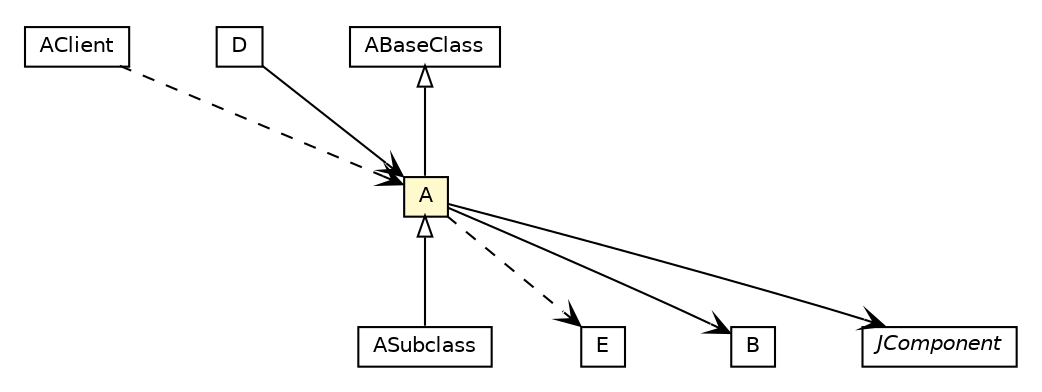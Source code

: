 #!/usr/local/bin/dot
#
# Class diagram 
# Generated by UMLGraph version R5_7_2-10-g442559 (http://www.umlgraph.org/)
#

digraph G {
graph [fontnames="svg"]
edge [fontname="Helvetica",fontsize=10,labelfontname="Helvetica",labelfontsize=10,color="black"];
node [fontname="Helvetica",fontcolor="black",fontsize=10,shape=plaintext];
nodesep=0.25;
ranksep=0.5;
// gr.spinellis.context.classes.AClient
c424 [label=<<table title="gr.spinellis.context.classes.AClient" border="0" cellborder="1" cellspacing="0" cellpadding="2" port="p"><tr><td><table border="0" cellspacing="0" cellpadding="1"><tr><td align="center" balign="center"> AClient </td></tr></table></td></tr></table>>];
// gr.spinellis.context.classes.ASubclass
c426 [label=<<table title="gr.spinellis.context.classes.ASubclass" border="0" cellborder="1" cellspacing="0" cellpadding="2" port="p"><tr><td><table border="0" cellspacing="0" cellpadding="1"><tr><td align="center" balign="center"> ASubclass </td></tr></table></td></tr></table>>];
// gr.spinellis.context.classes.E
c427 [label=<<table title="gr.spinellis.context.classes.E" border="0" cellborder="1" cellspacing="0" cellpadding="2" port="p"><tr><td><table border="0" cellspacing="0" cellpadding="1"><tr><td align="center" balign="center"> E </td></tr></table></td></tr></table>>];
// gr.spinellis.context.classes.D
c429 [label=<<table title="gr.spinellis.context.classes.D" border="0" cellborder="1" cellspacing="0" cellpadding="2" port="p"><tr><td><table border="0" cellspacing="0" cellpadding="1"><tr><td align="center" balign="center"> D </td></tr></table></td></tr></table>>];
// gr.spinellis.context.classes.B
c432 [label=<<table title="gr.spinellis.context.classes.B" border="0" cellborder="1" cellspacing="0" cellpadding="2" port="p"><tr><td><table border="0" cellspacing="0" cellpadding="1"><tr><td align="center" balign="center"> B </td></tr></table></td></tr></table>>];
// gr.spinellis.context.classes.ABaseClass
c433 [label=<<table title="gr.spinellis.context.classes.ABaseClass" border="0" cellborder="1" cellspacing="0" cellpadding="2" port="p"><tr><td><table border="0" cellspacing="0" cellpadding="1"><tr><td align="center" balign="center"> ABaseClass </td></tr></table></td></tr></table>>];
// gr.spinellis.context.classes.A
c434 [label=<<table title="gr.spinellis.context.classes.A" border="0" cellborder="1" cellspacing="0" cellpadding="2" port="p" bgcolor="lemonchiffon"><tr><td><table border="0" cellspacing="0" cellpadding="1"><tr><td align="center" balign="center"> A </td></tr></table></td></tr></table>>];
//gr.spinellis.context.classes.ASubclass extends gr.spinellis.context.classes.A
c434:p -> c426:p [arrowtail=empty,dir=back,weight=10];
//gr.spinellis.context.classes.A extends gr.spinellis.context.classes.ABaseClass
c433:p -> c434:p [arrowtail=empty,dir=back,weight=10];
// gr.spinellis.context.classes.D navassoc gr.spinellis.context.classes.A
c429:p -> c434:p [arrowhead=open,weight=1];
// gr.spinellis.context.classes.A navassoc gr.spinellis.context.classes.B
c434:p -> c432:p [arrowhead=open,weight=1];
// gr.spinellis.context.classes.A navassoc javax.swing.JComponent
c434:p -> c509:p [arrowhead=open,weight=1];
// gr.spinellis.context.classes.AClient depend gr.spinellis.context.classes.A
c424:p -> c434:p [arrowhead=open,style=dashed,weight=0];
// gr.spinellis.context.classes.A depend gr.spinellis.context.classes.E
c434:p -> c427:p [arrowhead=open,style=dashed,weight=0];
// javax.swing.JComponent
c509 [label=<<table title="javax.swing.JComponent" border="0" cellborder="1" cellspacing="0" cellpadding="2" port="p" href="http://docs.oracle.com/javase/7/docs/api/javax/swing/JComponent.html" target="_parent"><tr><td><table border="0" cellspacing="0" cellpadding="1"><tr><td align="center" balign="center"><i> JComponent </i></td></tr></table></td></tr></table>>, URL="http://docs.oracle.com/javase/7/docs/api/javax/swing/JComponent.html"];
}

